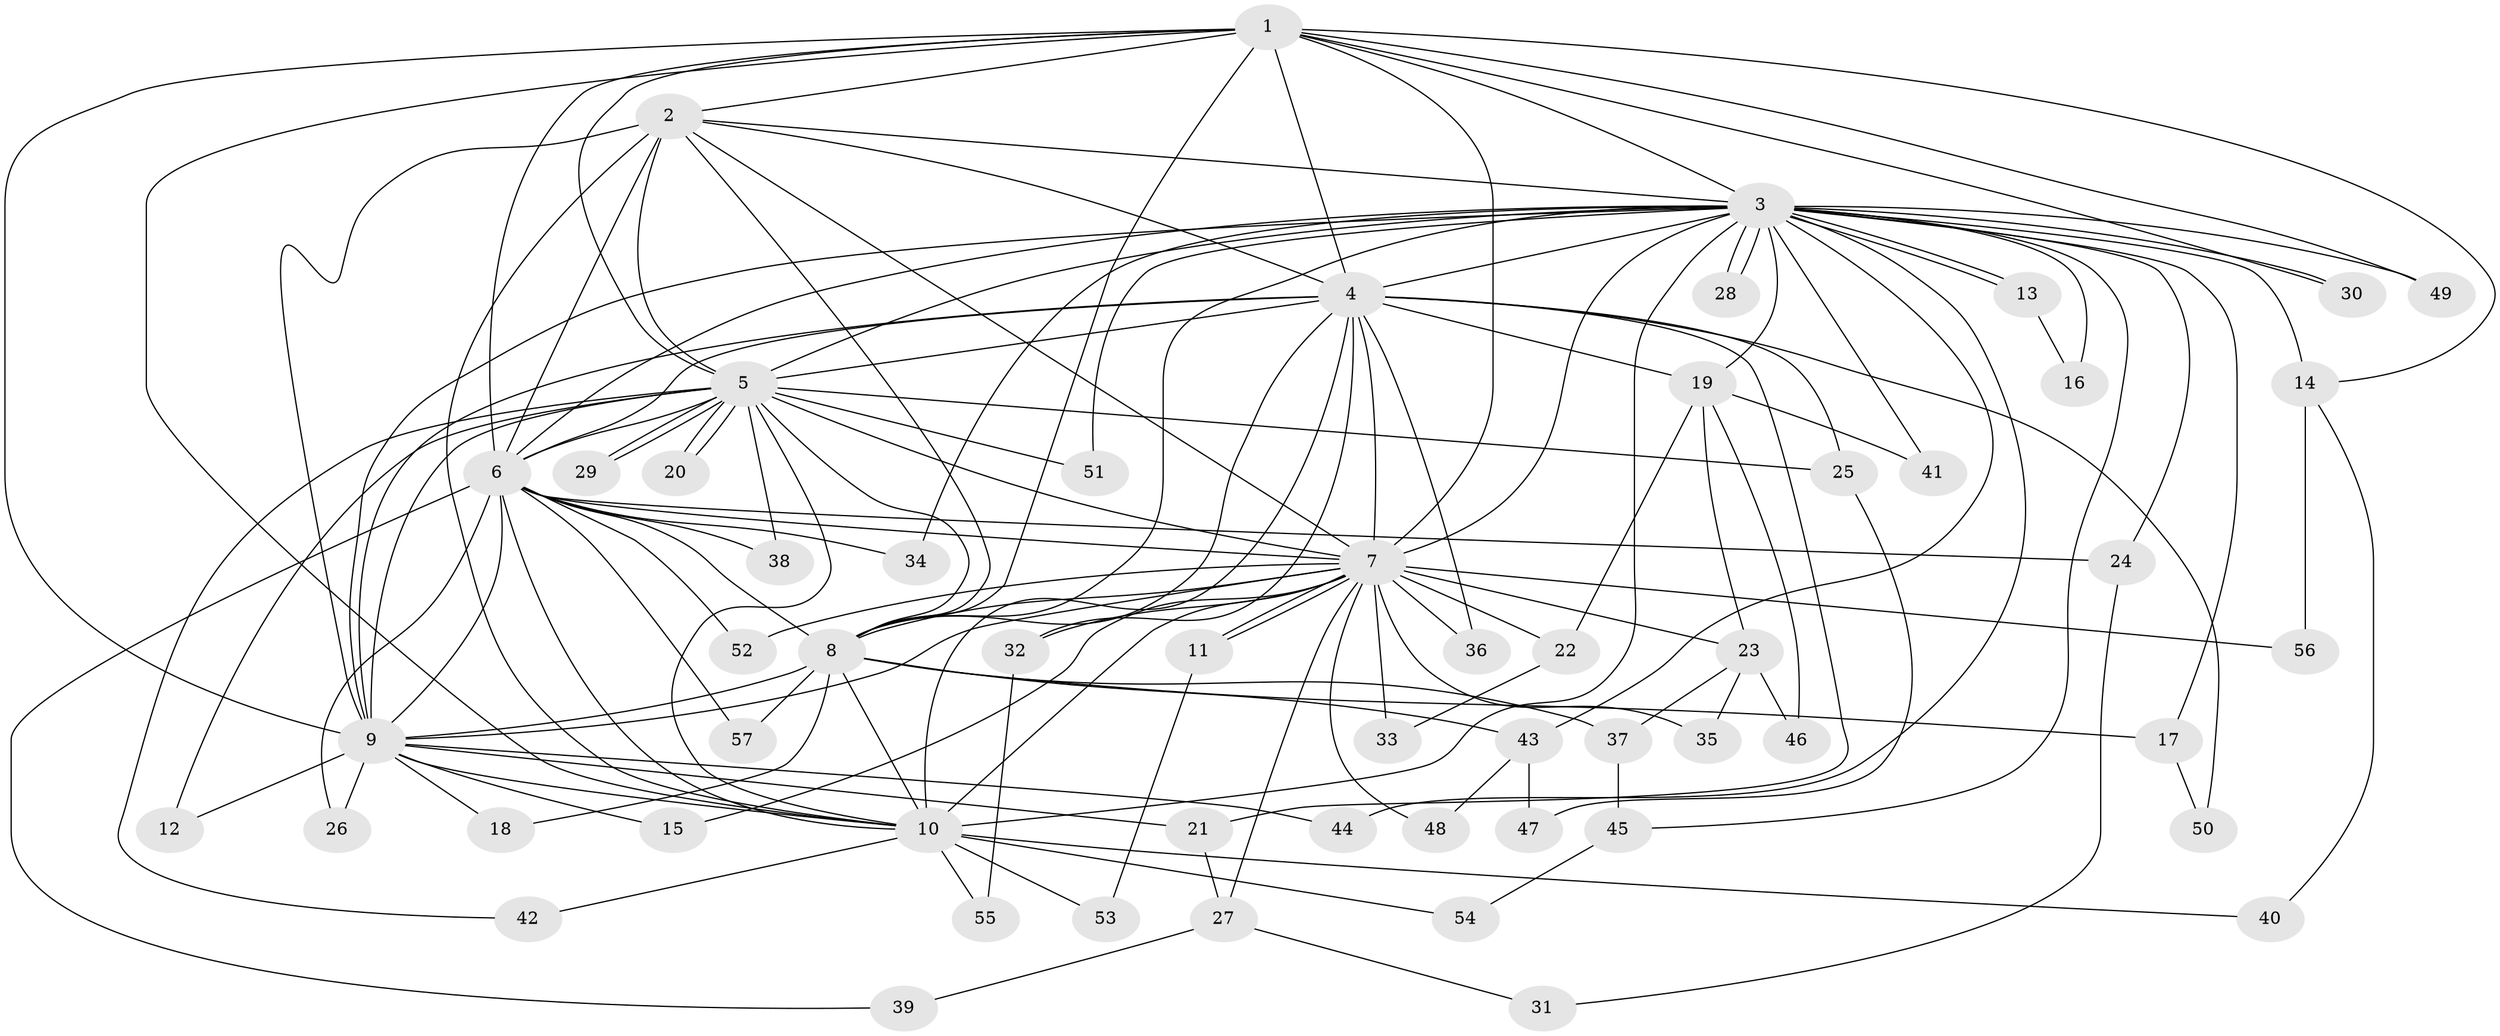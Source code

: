 // coarse degree distribution, {35: 0.025, 7: 0.025, 5: 0.05, 2: 0.475, 3: 0.175, 1: 0.225, 4: 0.025}
// Generated by graph-tools (version 1.1) at 2025/49/03/04/25 22:49:19]
// undirected, 57 vertices, 139 edges
graph export_dot {
  node [color=gray90,style=filled];
  1;
  2;
  3;
  4;
  5;
  6;
  7;
  8;
  9;
  10;
  11;
  12;
  13;
  14;
  15;
  16;
  17;
  18;
  19;
  20;
  21;
  22;
  23;
  24;
  25;
  26;
  27;
  28;
  29;
  30;
  31;
  32;
  33;
  34;
  35;
  36;
  37;
  38;
  39;
  40;
  41;
  42;
  43;
  44;
  45;
  46;
  47;
  48;
  49;
  50;
  51;
  52;
  53;
  54;
  55;
  56;
  57;
  1 -- 2;
  1 -- 3;
  1 -- 4;
  1 -- 5;
  1 -- 6;
  1 -- 7;
  1 -- 8;
  1 -- 9;
  1 -- 10;
  1 -- 14;
  1 -- 30;
  1 -- 49;
  2 -- 3;
  2 -- 4;
  2 -- 5;
  2 -- 6;
  2 -- 7;
  2 -- 8;
  2 -- 9;
  2 -- 10;
  3 -- 4;
  3 -- 5;
  3 -- 6;
  3 -- 7;
  3 -- 8;
  3 -- 9;
  3 -- 10;
  3 -- 13;
  3 -- 13;
  3 -- 14;
  3 -- 16;
  3 -- 17;
  3 -- 19;
  3 -- 24;
  3 -- 28;
  3 -- 28;
  3 -- 30;
  3 -- 34;
  3 -- 41;
  3 -- 43;
  3 -- 44;
  3 -- 45;
  3 -- 49;
  3 -- 51;
  4 -- 5;
  4 -- 6;
  4 -- 7;
  4 -- 8;
  4 -- 9;
  4 -- 10;
  4 -- 19;
  4 -- 21;
  4 -- 25;
  4 -- 32;
  4 -- 36;
  4 -- 50;
  5 -- 6;
  5 -- 7;
  5 -- 8;
  5 -- 9;
  5 -- 10;
  5 -- 12;
  5 -- 20;
  5 -- 20;
  5 -- 25;
  5 -- 29;
  5 -- 29;
  5 -- 38;
  5 -- 42;
  5 -- 51;
  6 -- 7;
  6 -- 8;
  6 -- 9;
  6 -- 10;
  6 -- 24;
  6 -- 26;
  6 -- 34;
  6 -- 38;
  6 -- 39;
  6 -- 52;
  6 -- 57;
  7 -- 8;
  7 -- 9;
  7 -- 10;
  7 -- 11;
  7 -- 11;
  7 -- 15;
  7 -- 22;
  7 -- 23;
  7 -- 27;
  7 -- 32;
  7 -- 33;
  7 -- 35;
  7 -- 36;
  7 -- 48;
  7 -- 52;
  7 -- 56;
  8 -- 9;
  8 -- 10;
  8 -- 17;
  8 -- 18;
  8 -- 37;
  8 -- 43;
  8 -- 57;
  9 -- 10;
  9 -- 12;
  9 -- 15;
  9 -- 18;
  9 -- 21;
  9 -- 26;
  9 -- 44;
  10 -- 40;
  10 -- 42;
  10 -- 53;
  10 -- 54;
  10 -- 55;
  11 -- 53;
  13 -- 16;
  14 -- 40;
  14 -- 56;
  17 -- 50;
  19 -- 22;
  19 -- 23;
  19 -- 41;
  19 -- 46;
  21 -- 27;
  22 -- 33;
  23 -- 35;
  23 -- 37;
  23 -- 46;
  24 -- 31;
  25 -- 47;
  27 -- 31;
  27 -- 39;
  32 -- 55;
  37 -- 45;
  43 -- 47;
  43 -- 48;
  45 -- 54;
}

